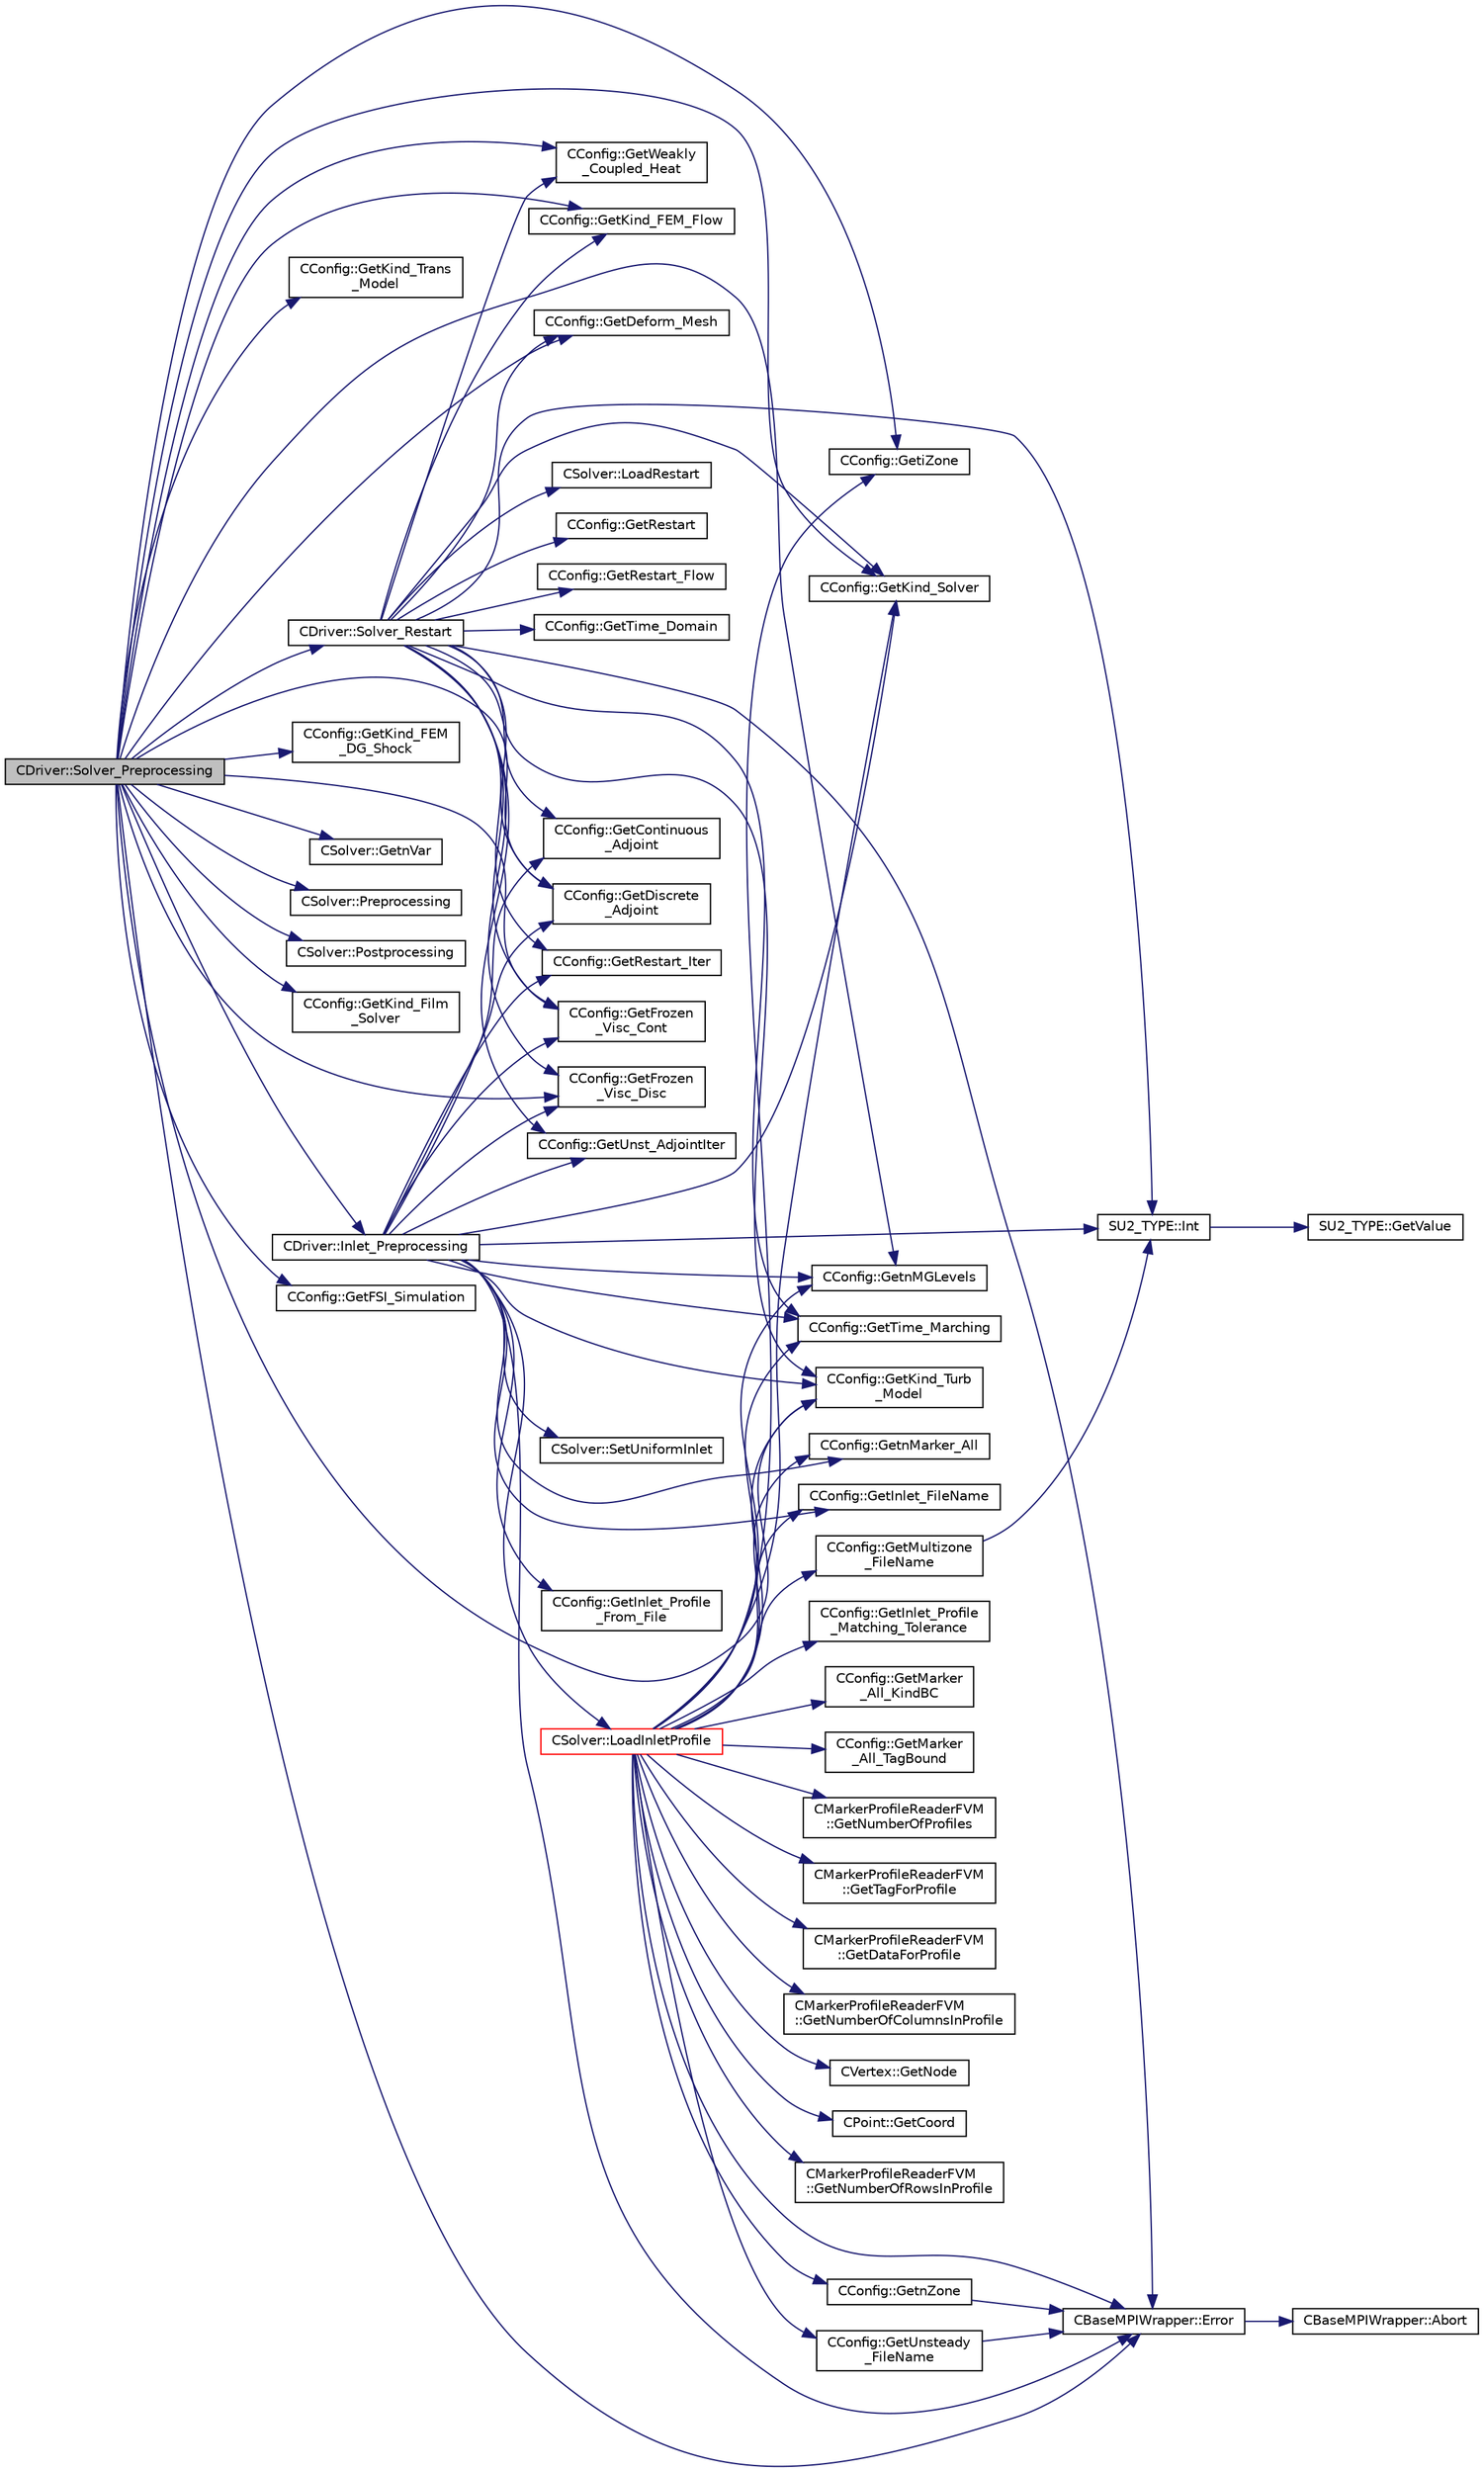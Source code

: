 digraph "CDriver::Solver_Preprocessing"
{
  edge [fontname="Helvetica",fontsize="10",labelfontname="Helvetica",labelfontsize="10"];
  node [fontname="Helvetica",fontsize="10",shape=record];
  rankdir="LR";
  Node1939 [label="CDriver::Solver_Preprocessing",height=0.2,width=0.4,color="black", fillcolor="grey75", style="filled", fontcolor="black"];
  Node1939 -> Node1940 [color="midnightblue",fontsize="10",style="solid",fontname="Helvetica"];
  Node1940 [label="CConfig::GetiZone",height=0.2,width=0.4,color="black", fillcolor="white", style="filled",URL="$class_c_config.html#ac09e21f44792b38adb3f933a4426b25f",tooltip="Provides the number of varaibles. "];
  Node1939 -> Node1941 [color="midnightblue",fontsize="10",style="solid",fontname="Helvetica"];
  Node1941 [label="CConfig::GetnMGLevels",height=0.2,width=0.4,color="black", fillcolor="white", style="filled",URL="$class_c_config.html#aea7f78497a5cd863bd065391232329fd",tooltip="Get the number of multigrid levels. "];
  Node1939 -> Node1942 [color="midnightblue",fontsize="10",style="solid",fontname="Helvetica"];
  Node1942 [label="CConfig::GetKind_Solver",height=0.2,width=0.4,color="black", fillcolor="white", style="filled",URL="$class_c_config.html#a0e2628fc803f14ec6179427ee02e8655",tooltip="Governing equations of the flow (it can be different from the run time equation). ..."];
  Node1939 -> Node1943 [color="midnightblue",fontsize="10",style="solid",fontname="Helvetica"];
  Node1943 [label="CConfig::GetWeakly\l_Coupled_Heat",height=0.2,width=0.4,color="black", fillcolor="white", style="filled",URL="$class_c_config.html#adb13f6471b2c0bbef919ae9d8fe95f68",tooltip="Get the heat equation. "];
  Node1939 -> Node1944 [color="midnightblue",fontsize="10",style="solid",fontname="Helvetica"];
  Node1944 [label="CConfig::GetKind_Trans\l_Model",height=0.2,width=0.4,color="black", fillcolor="white", style="filled",URL="$class_c_config.html#a362c61be9d6c43c8913d7379c6fd2300",tooltip="Get the kind of the transition model. "];
  Node1939 -> Node1945 [color="midnightblue",fontsize="10",style="solid",fontname="Helvetica"];
  Node1945 [label="CConfig::GetKind_Turb\l_Model",height=0.2,width=0.4,color="black", fillcolor="white", style="filled",URL="$class_c_config.html#a40aaed07fc5844d505d2c0b7076594d7",tooltip="Get the kind of the turbulence model. "];
  Node1939 -> Node1946 [color="midnightblue",fontsize="10",style="solid",fontname="Helvetica"];
  Node1946 [label="CConfig::GetFrozen\l_Visc_Cont",height=0.2,width=0.4,color="black", fillcolor="white", style="filled",URL="$class_c_config.html#aec67dda6436453412e8647ee6879108b",tooltip="Provides information about the way in which the turbulence will be treated by the cont..."];
  Node1939 -> Node1947 [color="midnightblue",fontsize="10",style="solid",fontname="Helvetica"];
  Node1947 [label="CConfig::GetFrozen\l_Visc_Disc",height=0.2,width=0.4,color="black", fillcolor="white", style="filled",URL="$class_c_config.html#adb146862f57545364350419287581bbc",tooltip="Provides information about the way in which the turbulence will be treated by the disc..."];
  Node1939 -> Node1948 [color="midnightblue",fontsize="10",style="solid",fontname="Helvetica"];
  Node1948 [label="CConfig::GetKind_FEM_Flow",height=0.2,width=0.4,color="black", fillcolor="white", style="filled",URL="$class_c_config.html#ab420f3ec3444474e653d0788025e3f86",tooltip="Get the kind of finite element convective numerical scheme for the flow equations. "];
  Node1939 -> Node1949 [color="midnightblue",fontsize="10",style="solid",fontname="Helvetica"];
  Node1949 [label="CConfig::GetKind_FEM\l_DG_Shock",height=0.2,width=0.4,color="black", fillcolor="white", style="filled",URL="$class_c_config.html#a2a41cb57187f164b7cbf220e47823116",tooltip="Get the kind of shock capturing method in FEM DG solver. "];
  Node1939 -> Node1950 [color="midnightblue",fontsize="10",style="solid",fontname="Helvetica"];
  Node1950 [label="CBaseMPIWrapper::Error",height=0.2,width=0.4,color="black", fillcolor="white", style="filled",URL="$class_c_base_m_p_i_wrapper.html#a04457c47629bda56704e6a8804833eeb"];
  Node1950 -> Node1951 [color="midnightblue",fontsize="10",style="solid",fontname="Helvetica"];
  Node1951 [label="CBaseMPIWrapper::Abort",height=0.2,width=0.4,color="black", fillcolor="white", style="filled",URL="$class_c_base_m_p_i_wrapper.html#a21ef5681e2acb532d345e9bab173ef07"];
  Node1939 -> Node1952 [color="midnightblue",fontsize="10",style="solid",fontname="Helvetica"];
  Node1952 [label="CSolver::GetnVar",height=0.2,width=0.4,color="black", fillcolor="white", style="filled",URL="$class_c_solver.html#a65c22046b0cf1938ba22648912d04680",tooltip="Get the number of variables of the problem. "];
  Node1939 -> Node1953 [color="midnightblue",fontsize="10",style="solid",fontname="Helvetica"];
  Node1953 [label="CSolver::Preprocessing",height=0.2,width=0.4,color="black", fillcolor="white", style="filled",URL="$class_c_solver.html#a5c530a5946aeeceb039c841115dd4b9b",tooltip="A virtual member. "];
  Node1939 -> Node1954 [color="midnightblue",fontsize="10",style="solid",fontname="Helvetica"];
  Node1954 [label="CSolver::Postprocessing",height=0.2,width=0.4,color="black", fillcolor="white", style="filled",URL="$class_c_solver.html#a4417611bfa1a44467e40f47025e2a573",tooltip="A virtual member. "];
  Node1939 -> Node1955 [color="midnightblue",fontsize="10",style="solid",fontname="Helvetica"];
  Node1955 [label="CConfig::GetKind_Film\l_Solver",height=0.2,width=0.4,color="black", fillcolor="white", style="filled",URL="$class_c_config.html#ab1df6715dd8c6cd229fe1113fa4d5450",tooltip="Governing equations of the film. "];
  Node1939 -> Node1956 [color="midnightblue",fontsize="10",style="solid",fontname="Helvetica"];
  Node1956 [label="CConfig::GetDeform_Mesh",height=0.2,width=0.4,color="black", fillcolor="white", style="filled",URL="$class_c_config.html#ab43e0c11962342e0026903eb68c44417",tooltip="Get information about whether the mesh will be deformed using pseudo linear elasticity. "];
  Node1939 -> Node1957 [color="midnightblue",fontsize="10",style="solid",fontname="Helvetica"];
  Node1957 [label="CConfig::GetDiscrete\l_Adjoint",height=0.2,width=0.4,color="black", fillcolor="white", style="filled",URL="$class_c_config.html#abe9f117dab934d76e518a9e8e40b142a",tooltip="Get the indicator whether we are solving an discrete adjoint problem. "];
  Node1939 -> Node1958 [color="midnightblue",fontsize="10",style="solid",fontname="Helvetica"];
  Node1958 [label="CConfig::GetFSI_Simulation",height=0.2,width=0.4,color="black", fillcolor="white", style="filled",URL="$class_c_config.html#a9776c63953c047138e0f81d5b51cd895",tooltip="Check if the simulation we are running is a FSI simulation. "];
  Node1939 -> Node1959 [color="midnightblue",fontsize="10",style="solid",fontname="Helvetica"];
  Node1959 [label="CDriver::Solver_Restart",height=0.2,width=0.4,color="black", fillcolor="white", style="filled",URL="$class_c_driver.html#aa80035d9abc789c07b30280d2435dcf6",tooltip="Restart of the solvers from the restart files. "];
  Node1959 -> Node1960 [color="midnightblue",fontsize="10",style="solid",fontname="Helvetica"];
  Node1960 [label="CConfig::GetRestart",height=0.2,width=0.4,color="black", fillcolor="white", style="filled",URL="$class_c_config.html#ae2c8a1c09ca98735256b4ed53642ada5",tooltip="Provides the restart information. "];
  Node1959 -> Node1961 [color="midnightblue",fontsize="10",style="solid",fontname="Helvetica"];
  Node1961 [label="CConfig::GetRestart_Flow",height=0.2,width=0.4,color="black", fillcolor="white", style="filled",URL="$class_c_config.html#a1d6062b05bfbe6e40564b6a92ec69bb7",tooltip="For some problems like adjoint or the linearized equations it is necessary to restart the flow soluti..."];
  Node1959 -> Node1962 [color="midnightblue",fontsize="10",style="solid",fontname="Helvetica"];
  Node1962 [label="CConfig::GetTime_Marching",height=0.2,width=0.4,color="black", fillcolor="white", style="filled",URL="$class_c_config.html#a864d499ce740184803607801c47abda7",tooltip="Provides information about the time integration, and change the write in the output files information..."];
  Node1959 -> Node1957 [color="midnightblue",fontsize="10",style="solid",fontname="Helvetica"];
  Node1959 -> Node1963 [color="midnightblue",fontsize="10",style="solid",fontname="Helvetica"];
  Node1963 [label="CConfig::GetContinuous\l_Adjoint",height=0.2,width=0.4,color="black", fillcolor="white", style="filled",URL="$class_c_config.html#a2917fd8eeb6a8bf275a3fc351aac2a5e",tooltip="Determines if problem is adjoint. "];
  Node1959 -> Node1964 [color="midnightblue",fontsize="10",style="solid",fontname="Helvetica"];
  Node1964 [label="CConfig::GetTime_Domain",height=0.2,width=0.4,color="black", fillcolor="white", style="filled",URL="$class_c_config.html#a6a11350b3c8d7577318be43cda6f7292",tooltip="Check if the multizone problem is solved for time domain. "];
  Node1959 -> Node1965 [color="midnightblue",fontsize="10",style="solid",fontname="Helvetica"];
  Node1965 [label="SU2_TYPE::Int",height=0.2,width=0.4,color="black", fillcolor="white", style="filled",URL="$namespace_s_u2___t_y_p_e.html#a6b48817766d8a6486caa2807a52f6bae",tooltip="Casts the primitive value to int (uses GetValue, already implemented for each type). "];
  Node1965 -> Node1966 [color="midnightblue",fontsize="10",style="solid",fontname="Helvetica"];
  Node1966 [label="SU2_TYPE::GetValue",height=0.2,width=0.4,color="black", fillcolor="white", style="filled",URL="$namespace_s_u2___t_y_p_e.html#a0ed43473f5a450ce028d088427bf10cb",tooltip="Get the (primitive) value of the datatype (needs to be implemented for each new type). "];
  Node1959 -> Node1967 [color="midnightblue",fontsize="10",style="solid",fontname="Helvetica"];
  Node1967 [label="CConfig::GetUnst_AdjointIter",height=0.2,width=0.4,color="black", fillcolor="white", style="filled",URL="$class_c_config.html#a0dda5dcef870c183c63bf38332c318e0",tooltip="Get the starting direct iteration number for the unsteady adjoint (reverse time integration). "];
  Node1959 -> Node1968 [color="midnightblue",fontsize="10",style="solid",fontname="Helvetica"];
  Node1968 [label="CConfig::GetRestart_Iter",height=0.2,width=0.4,color="black", fillcolor="white", style="filled",URL="$class_c_config.html#adc13797fe94c17845a382dc34f706cfb",tooltip="Get the restart iteration. "];
  Node1959 -> Node1942 [color="midnightblue",fontsize="10",style="solid",fontname="Helvetica"];
  Node1959 -> Node1943 [color="midnightblue",fontsize="10",style="solid",fontname="Helvetica"];
  Node1959 -> Node1945 [color="midnightblue",fontsize="10",style="solid",fontname="Helvetica"];
  Node1959 -> Node1946 [color="midnightblue",fontsize="10",style="solid",fontname="Helvetica"];
  Node1959 -> Node1947 [color="midnightblue",fontsize="10",style="solid",fontname="Helvetica"];
  Node1959 -> Node1948 [color="midnightblue",fontsize="10",style="solid",fontname="Helvetica"];
  Node1959 -> Node1969 [color="midnightblue",fontsize="10",style="solid",fontname="Helvetica"];
  Node1969 [label="CSolver::LoadRestart",height=0.2,width=0.4,color="black", fillcolor="white", style="filled",URL="$class_c_solver.html#a61c87a4ff51926361e18797c49204e72",tooltip="A virtual member. "];
  Node1959 -> Node1956 [color="midnightblue",fontsize="10",style="solid",fontname="Helvetica"];
  Node1959 -> Node1950 [color="midnightblue",fontsize="10",style="solid",fontname="Helvetica"];
  Node1939 -> Node1970 [color="midnightblue",fontsize="10",style="solid",fontname="Helvetica"];
  Node1970 [label="CDriver::Inlet_Preprocessing",height=0.2,width=0.4,color="black", fillcolor="white", style="filled",URL="$class_c_driver.html#a8d1d31e052654d8727217a911482b898",tooltip="Preprocess the inlets via file input for all solvers. "];
  Node1970 -> Node1962 [color="midnightblue",fontsize="10",style="solid",fontname="Helvetica"];
  Node1970 -> Node1957 [color="midnightblue",fontsize="10",style="solid",fontname="Helvetica"];
  Node1970 -> Node1963 [color="midnightblue",fontsize="10",style="solid",fontname="Helvetica"];
  Node1970 -> Node1965 [color="midnightblue",fontsize="10",style="solid",fontname="Helvetica"];
  Node1970 -> Node1967 [color="midnightblue",fontsize="10",style="solid",fontname="Helvetica"];
  Node1970 -> Node1968 [color="midnightblue",fontsize="10",style="solid",fontname="Helvetica"];
  Node1970 -> Node1942 [color="midnightblue",fontsize="10",style="solid",fontname="Helvetica"];
  Node1970 -> Node1945 [color="midnightblue",fontsize="10",style="solid",fontname="Helvetica"];
  Node1970 -> Node1946 [color="midnightblue",fontsize="10",style="solid",fontname="Helvetica"];
  Node1970 -> Node1947 [color="midnightblue",fontsize="10",style="solid",fontname="Helvetica"];
  Node1970 -> Node1971 [color="midnightblue",fontsize="10",style="solid",fontname="Helvetica"];
  Node1971 [label="CConfig::GetInlet_Profile\l_From_File",height=0.2,width=0.4,color="black", fillcolor="white", style="filled",URL="$class_c_config.html#afc7a33a42363a44c3a803d094604280f",tooltip="Check if the inlet profile(s) are specified in an input file. "];
  Node1970 -> Node1972 [color="midnightblue",fontsize="10",style="solid",fontname="Helvetica"];
  Node1972 [label="CConfig::GetInlet_FileName",height=0.2,width=0.4,color="black", fillcolor="white", style="filled",URL="$class_c_config.html#a7516376fb9fd07baabe7671fa9c85d0f",tooltip="Get name of the input file for the specified inlet profile. "];
  Node1970 -> Node1973 [color="midnightblue",fontsize="10",style="solid",fontname="Helvetica"];
  Node1973 [label="CSolver::LoadInletProfile",height=0.2,width=0.4,color="red", fillcolor="white", style="filled",URL="$class_c_solver.html#ad5edf3f378a08715c57d8598a114eb5a",tooltip="Load a inlet profile data from file into a particular solver. "];
  Node1973 -> Node1962 [color="midnightblue",fontsize="10",style="solid",fontname="Helvetica"];
  Node1973 -> Node1940 [color="midnightblue",fontsize="10",style="solid",fontname="Helvetica"];
  Node1973 -> Node1974 [color="midnightblue",fontsize="10",style="solid",fontname="Helvetica"];
  Node1974 [label="CConfig::GetnZone",height=0.2,width=0.4,color="black", fillcolor="white", style="filled",URL="$class_c_config.html#a33f1af516d14a4d3815b577c37398773",tooltip="Gets the number of zones in the mesh file. "];
  Node1974 -> Node1950 [color="midnightblue",fontsize="10",style="solid",fontname="Helvetica"];
  Node1973 -> Node1972 [color="midnightblue",fontsize="10",style="solid",fontname="Helvetica"];
  Node1973 -> Node1942 [color="midnightblue",fontsize="10",style="solid",fontname="Helvetica"];
  Node1973 -> Node1945 [color="midnightblue",fontsize="10",style="solid",fontname="Helvetica"];
  Node1973 -> Node1950 [color="midnightblue",fontsize="10",style="solid",fontname="Helvetica"];
  Node1973 -> Node1975 [color="midnightblue",fontsize="10",style="solid",fontname="Helvetica"];
  Node1975 [label="CConfig::GetMultizone\l_FileName",height=0.2,width=0.4,color="black", fillcolor="white", style="filled",URL="$class_c_config.html#af4d81fc4ec805bb4a89f3739048d8824",tooltip="Append the zone index to the restart or the solution files. "];
  Node1975 -> Node1965 [color="midnightblue",fontsize="10",style="solid",fontname="Helvetica"];
  Node1973 -> Node1976 [color="midnightblue",fontsize="10",style="solid",fontname="Helvetica"];
  Node1976 [label="CConfig::GetUnsteady\l_FileName",height=0.2,width=0.4,color="black", fillcolor="white", style="filled",URL="$class_c_config.html#a58c909cea24176adb2b2e9115fa6de7f",tooltip="Augment the input filename with the iteration number for an unsteady file. "];
  Node1976 -> Node1950 [color="midnightblue",fontsize="10",style="solid",fontname="Helvetica"];
  Node1973 -> Node1977 [color="midnightblue",fontsize="10",style="solid",fontname="Helvetica"];
  Node1977 [label="CConfig::GetInlet_Profile\l_Matching_Tolerance",height=0.2,width=0.4,color="black", fillcolor="white", style="filled",URL="$class_c_config.html#a6d4d991c3eacfbc4a2eecef82c003dea",tooltip="Get the tolerance used for matching two points on a specified inlet. "];
  Node1973 -> Node1978 [color="midnightblue",fontsize="10",style="solid",fontname="Helvetica"];
  Node1978 [label="CConfig::GetnMarker_All",height=0.2,width=0.4,color="black", fillcolor="white", style="filled",URL="$class_c_config.html#a300c4884edfc0c2acf395036439004f4",tooltip="Get the total number of boundary markers including send/receive domains. "];
  Node1973 -> Node1979 [color="midnightblue",fontsize="10",style="solid",fontname="Helvetica"];
  Node1979 [label="CConfig::GetMarker\l_All_KindBC",height=0.2,width=0.4,color="black", fillcolor="white", style="filled",URL="$class_c_config.html#a57d43acc1457d2d27095ce006218862e",tooltip="Get the kind of boundary for each marker. "];
  Node1973 -> Node1980 [color="midnightblue",fontsize="10",style="solid",fontname="Helvetica"];
  Node1980 [label="CConfig::GetMarker\l_All_TagBound",height=0.2,width=0.4,color="black", fillcolor="white", style="filled",URL="$class_c_config.html#a967e969a3beb24bb6e57d7036af003be",tooltip="Get the index of the surface defined in the geometry file. "];
  Node1973 -> Node1981 [color="midnightblue",fontsize="10",style="solid",fontname="Helvetica"];
  Node1981 [label="CMarkerProfileReaderFVM\l::GetNumberOfProfiles",height=0.2,width=0.4,color="black", fillcolor="white", style="filled",URL="$class_c_marker_profile_reader_f_v_m.html#aa5ff4f8dbcf2aeb5c3aabb1f1713a5ec",tooltip="Get the number of profiles found within the input file. "];
  Node1973 -> Node1982 [color="midnightblue",fontsize="10",style="solid",fontname="Helvetica"];
  Node1982 [label="CMarkerProfileReaderFVM\l::GetTagForProfile",height=0.2,width=0.4,color="black", fillcolor="white", style="filled",URL="$class_c_marker_profile_reader_f_v_m.html#ad5b572b92ee6b7b0b016d7761a717848",tooltip="Get the string tag for the marker where the profile is applied. "];
  Node1973 -> Node1983 [color="midnightblue",fontsize="10",style="solid",fontname="Helvetica"];
  Node1983 [label="CMarkerProfileReaderFVM\l::GetDataForProfile",height=0.2,width=0.4,color="black", fillcolor="white", style="filled",URL="$class_c_marker_profile_reader_f_v_m.html#a269fafbcea158af21b0c49c9e76f0591",tooltip="Get the 1D vector of data for a profile from the input file. "];
  Node1973 -> Node1984 [color="midnightblue",fontsize="10",style="solid",fontname="Helvetica"];
  Node1984 [label="CMarkerProfileReaderFVM\l::GetNumberOfColumnsInProfile",height=0.2,width=0.4,color="black", fillcolor="white", style="filled",URL="$class_c_marker_profile_reader_f_v_m.html#a99c804a6af2c24ac4ddb4ca2d41ed053",tooltip="Get the number of columns of data in a profile. "];
  Node1973 -> Node1985 [color="midnightblue",fontsize="10",style="solid",fontname="Helvetica"];
  Node1985 [label="CVertex::GetNode",height=0.2,width=0.4,color="black", fillcolor="white", style="filled",URL="$class_c_vertex.html#a95c513bf927464157ed96b6c79779a1f",tooltip="Get the node of the vertex. "];
  Node1973 -> Node1986 [color="midnightblue",fontsize="10",style="solid",fontname="Helvetica"];
  Node1986 [label="CPoint::GetCoord",height=0.2,width=0.4,color="black", fillcolor="white", style="filled",URL="$class_c_point.html#a95fe081d22e96e190cb3edcbf0d6525f",tooltip="Get the coordinates dor the control volume. "];
  Node1973 -> Node1987 [color="midnightblue",fontsize="10",style="solid",fontname="Helvetica"];
  Node1987 [label="CMarkerProfileReaderFVM\l::GetNumberOfRowsInProfile",height=0.2,width=0.4,color="black", fillcolor="white", style="filled",URL="$class_c_marker_profile_reader_f_v_m.html#aac199386fe0cb2a6a7d335b0aa50ebe6",tooltip="Get the number of rows of data in a profile. "];
  Node1973 -> Node1941 [color="midnightblue",fontsize="10",style="solid",fontname="Helvetica"];
  Node1970 -> Node1950 [color="midnightblue",fontsize="10",style="solid",fontname="Helvetica"];
  Node1970 -> Node1941 [color="midnightblue",fontsize="10",style="solid",fontname="Helvetica"];
  Node1970 -> Node1978 [color="midnightblue",fontsize="10",style="solid",fontname="Helvetica"];
  Node1970 -> Node1996 [color="midnightblue",fontsize="10",style="solid",fontname="Helvetica"];
  Node1996 [label="CSolver::SetUniformInlet",height=0.2,width=0.4,color="black", fillcolor="white", style="filled",URL="$class_c_solver.html#abe4c076c3d727625b6c508362b4f22cf",tooltip="A virtual member. "];
}
